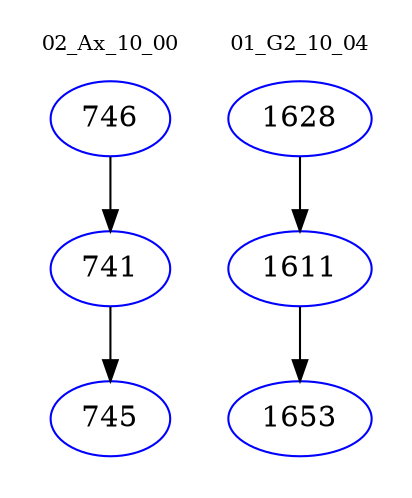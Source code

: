 digraph{
subgraph cluster_0 {
color = white
label = "02_Ax_10_00";
fontsize=10;
T0_746 [label="746", color="blue"]
T0_746 -> T0_741 [color="black"]
T0_741 [label="741", color="blue"]
T0_741 -> T0_745 [color="black"]
T0_745 [label="745", color="blue"]
}
subgraph cluster_1 {
color = white
label = "01_G2_10_04";
fontsize=10;
T1_1628 [label="1628", color="blue"]
T1_1628 -> T1_1611 [color="black"]
T1_1611 [label="1611", color="blue"]
T1_1611 -> T1_1653 [color="black"]
T1_1653 [label="1653", color="blue"]
}
}
